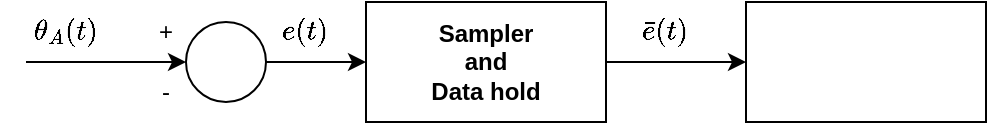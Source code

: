 <mxfile version="24.7.6">
  <diagram name="第 1 页" id="ylyW99Zf7o2efN8X07W-">
    <mxGraphModel dx="562" dy="488" grid="1" gridSize="10" guides="1" tooltips="1" connect="1" arrows="1" fold="1" page="1" pageScale="1" pageWidth="827" pageHeight="1169" math="1" shadow="0">
      <root>
        <mxCell id="0" />
        <mxCell id="1" parent="0" />
        <mxCell id="wK42aznCxS2Lb3j69F9i-1" value="" style="endArrow=classic;html=1;rounded=0;" edge="1" parent="1">
          <mxGeometry width="50" height="50" relative="1" as="geometry">
            <mxPoint x="80" y="240" as="sourcePoint" />
            <mxPoint x="160" y="240" as="targetPoint" />
          </mxGeometry>
        </mxCell>
        <mxCell id="wK42aznCxS2Lb3j69F9i-4" value="" style="edgeStyle=orthogonalEdgeStyle;rounded=0;orthogonalLoop=1;jettySize=auto;html=1;" edge="1" parent="1" source="wK42aznCxS2Lb3j69F9i-2" target="wK42aznCxS2Lb3j69F9i-3">
          <mxGeometry relative="1" as="geometry" />
        </mxCell>
        <mxCell id="wK42aznCxS2Lb3j69F9i-2" value="" style="ellipse;whiteSpace=wrap;html=1;aspect=fixed;" vertex="1" parent="1">
          <mxGeometry x="160" y="220" width="40" height="40" as="geometry" />
        </mxCell>
        <mxCell id="wK42aznCxS2Lb3j69F9i-10" value="" style="edgeStyle=orthogonalEdgeStyle;rounded=0;orthogonalLoop=1;jettySize=auto;html=1;" edge="1" parent="1" source="wK42aznCxS2Lb3j69F9i-3" target="wK42aznCxS2Lb3j69F9i-9">
          <mxGeometry relative="1" as="geometry" />
        </mxCell>
        <mxCell id="wK42aznCxS2Lb3j69F9i-3" value="&lt;b&gt;Sampler&lt;/b&gt;&lt;div&gt;&lt;b&gt;and&lt;/b&gt;&lt;/div&gt;&lt;div&gt;&lt;b&gt;Data hold&lt;/b&gt;&lt;/div&gt;" style="rounded=0;whiteSpace=wrap;html=1;" vertex="1" parent="1">
          <mxGeometry x="250" y="210" width="120" height="60" as="geometry" />
        </mxCell>
        <mxCell id="wK42aznCxS2Lb3j69F9i-5" value="$$\theta_{A} (t)$$" style="text;html=1;align=center;verticalAlign=middle;whiteSpace=wrap;rounded=0;" vertex="1" parent="1">
          <mxGeometry x="70" y="210" width="60" height="30" as="geometry" />
        </mxCell>
        <mxCell id="wK42aznCxS2Lb3j69F9i-6" value="+" style="text;html=1;align=center;verticalAlign=middle;whiteSpace=wrap;rounded=0;" vertex="1" parent="1">
          <mxGeometry x="120" y="210" width="60" height="30" as="geometry" />
        </mxCell>
        <mxCell id="wK42aznCxS2Lb3j69F9i-7" value="-" style="text;html=1;align=center;verticalAlign=middle;whiteSpace=wrap;rounded=0;" vertex="1" parent="1">
          <mxGeometry x="120" y="240" width="60" height="30" as="geometry" />
        </mxCell>
        <mxCell id="wK42aznCxS2Lb3j69F9i-8" value="$$e(t)$$" style="text;html=1;align=center;verticalAlign=middle;whiteSpace=wrap;rounded=0;" vertex="1" parent="1">
          <mxGeometry x="190" y="210" width="60" height="30" as="geometry" />
        </mxCell>
        <mxCell id="wK42aznCxS2Lb3j69F9i-9" value="" style="rounded=0;whiteSpace=wrap;html=1;" vertex="1" parent="1">
          <mxGeometry x="440" y="210" width="120" height="60" as="geometry" />
        </mxCell>
        <mxCell id="wK42aznCxS2Lb3j69F9i-11" value="$$\bar{e} (t)$$" style="text;html=1;align=center;verticalAlign=middle;whiteSpace=wrap;rounded=0;" vertex="1" parent="1">
          <mxGeometry x="370" y="210" width="60" height="30" as="geometry" />
        </mxCell>
      </root>
    </mxGraphModel>
  </diagram>
</mxfile>
